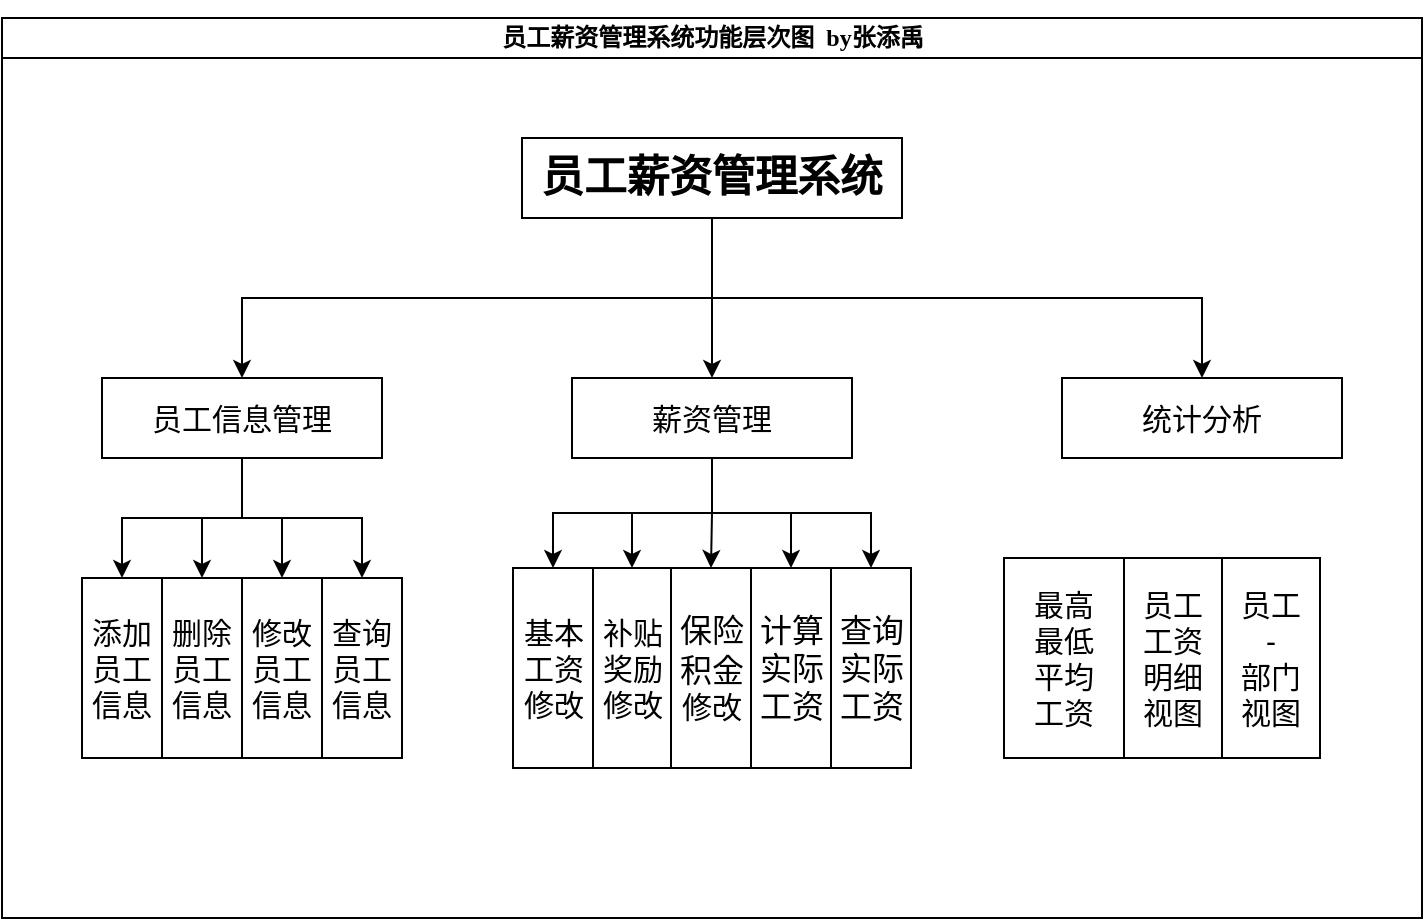 <mxfile version="20.0.1" type="github">
  <diagram id="prtHgNgQTEPvFCAcTncT" name="Page-1">
    <mxGraphModel dx="1038" dy="579" grid="1" gridSize="10" guides="1" tooltips="1" connect="1" arrows="1" fold="1" page="1" pageScale="1" pageWidth="827" pageHeight="1169" math="0" shadow="0">
      <root>
        <mxCell id="0" />
        <mxCell id="1" parent="0" />
        <mxCell id="dNxyNK7c78bLwvsdeMH5-11" value="&lt;p class=&quot;MsoNormal&quot;&gt;&lt;span&gt;&lt;font face=&quot;宋体&quot;&gt;员工薪资管理系统功能层次图&amp;nbsp; by张添禹&lt;/font&gt;&lt;/span&gt;&lt;/p&gt;" style="swimlane;html=1;startSize=20;horizontal=1;containerType=tree;glass=0;" parent="1" vertex="1">
          <mxGeometry x="70" y="70" width="710" height="450" as="geometry" />
        </mxCell>
        <mxCell id="nqi2gOL9OYWzApXovjx8-7" style="edgeStyle=orthogonalEdgeStyle;rounded=0;orthogonalLoop=1;jettySize=auto;html=1;fontSize=15;" edge="1" parent="dNxyNK7c78bLwvsdeMH5-11" source="nqi2gOL9OYWzApXovjx8-1" target="nqi2gOL9OYWzApXovjx8-3">
          <mxGeometry relative="1" as="geometry" />
        </mxCell>
        <mxCell id="nqi2gOL9OYWzApXovjx8-18" style="edgeStyle=orthogonalEdgeStyle;rounded=0;orthogonalLoop=1;jettySize=auto;html=1;entryX=0.5;entryY=0;entryDx=0;entryDy=0;fontSize=15;exitX=0.5;exitY=1;exitDx=0;exitDy=0;" edge="1" parent="dNxyNK7c78bLwvsdeMH5-11" source="nqi2gOL9OYWzApXovjx8-1" target="nqi2gOL9OYWzApXovjx8-4">
          <mxGeometry relative="1" as="geometry" />
        </mxCell>
        <mxCell id="nqi2gOL9OYWzApXovjx8-1" value="&lt;p class=&quot;MsoNormal&quot;&gt;&lt;b&gt;&lt;span style=&quot;font-family: 宋体; font-size: 16pt;&quot;&gt;员工薪资管理系统&lt;/span&gt;&lt;/b&gt;&lt;/p&gt;" style="rounded=0;whiteSpace=wrap;html=1;" vertex="1" parent="dNxyNK7c78bLwvsdeMH5-11">
          <mxGeometry x="260" y="60" width="190" height="40" as="geometry" />
        </mxCell>
        <mxCell id="nqi2gOL9OYWzApXovjx8-33" style="edgeStyle=orthogonalEdgeStyle;rounded=0;orthogonalLoop=1;jettySize=auto;html=1;fontFamily=Helvetica;fontSize=15;exitX=0.5;exitY=1;exitDx=0;exitDy=0;" edge="1" parent="dNxyNK7c78bLwvsdeMH5-11" source="nqi2gOL9OYWzApXovjx8-3" target="nqi2gOL9OYWzApXovjx8-27">
          <mxGeometry relative="1" as="geometry" />
        </mxCell>
        <mxCell id="nqi2gOL9OYWzApXovjx8-34" style="edgeStyle=orthogonalEdgeStyle;rounded=0;orthogonalLoop=1;jettySize=auto;html=1;entryX=0.5;entryY=0;entryDx=0;entryDy=0;fontFamily=Helvetica;fontSize=15;" edge="1" parent="dNxyNK7c78bLwvsdeMH5-11" source="nqi2gOL9OYWzApXovjx8-3" target="nqi2gOL9OYWzApXovjx8-28">
          <mxGeometry relative="1" as="geometry" />
        </mxCell>
        <mxCell id="nqi2gOL9OYWzApXovjx8-35" style="edgeStyle=orthogonalEdgeStyle;rounded=0;orthogonalLoop=1;jettySize=auto;html=1;entryX=0.5;entryY=0;entryDx=0;entryDy=0;fontFamily=Helvetica;fontSize=15;" edge="1" parent="dNxyNK7c78bLwvsdeMH5-11" source="nqi2gOL9OYWzApXovjx8-3" target="nqi2gOL9OYWzApXovjx8-32">
          <mxGeometry relative="1" as="geometry" />
        </mxCell>
        <mxCell id="nqi2gOL9OYWzApXovjx8-36" style="edgeStyle=orthogonalEdgeStyle;rounded=0;orthogonalLoop=1;jettySize=auto;html=1;entryX=0.5;entryY=0;entryDx=0;entryDy=0;fontFamily=Helvetica;fontSize=15;" edge="1" parent="dNxyNK7c78bLwvsdeMH5-11" source="nqi2gOL9OYWzApXovjx8-3" target="nqi2gOL9OYWzApXovjx8-31">
          <mxGeometry relative="1" as="geometry" />
        </mxCell>
        <mxCell id="nqi2gOL9OYWzApXovjx8-43" style="edgeStyle=orthogonalEdgeStyle;rounded=0;orthogonalLoop=1;jettySize=auto;html=1;entryX=0.5;entryY=0;entryDx=0;entryDy=0;fontFamily=Helvetica;fontSize=15;" edge="1" parent="dNxyNK7c78bLwvsdeMH5-11" source="nqi2gOL9OYWzApXovjx8-3" target="nqi2gOL9OYWzApXovjx8-42">
          <mxGeometry relative="1" as="geometry" />
        </mxCell>
        <mxCell id="nqi2gOL9OYWzApXovjx8-3" value="薪资管理" style="rounded=0;whiteSpace=wrap;html=1;fontSize=15;" vertex="1" parent="dNxyNK7c78bLwvsdeMH5-11">
          <mxGeometry x="285" y="180" width="140" height="40" as="geometry" />
        </mxCell>
        <mxCell id="nqi2gOL9OYWzApXovjx8-4" value="统计分析" style="rounded=0;whiteSpace=wrap;html=1;fontSize=15;" vertex="1" parent="dNxyNK7c78bLwvsdeMH5-11">
          <mxGeometry x="530" y="180" width="140" height="40" as="geometry" />
        </mxCell>
        <mxCell id="nqi2gOL9OYWzApXovjx8-23" style="edgeStyle=orthogonalEdgeStyle;rounded=0;orthogonalLoop=1;jettySize=auto;html=1;entryX=0.5;entryY=0;entryDx=0;entryDy=0;fontSize=15;" edge="1" parent="dNxyNK7c78bLwvsdeMH5-11" source="nqi2gOL9OYWzApXovjx8-2" target="nqi2gOL9OYWzApXovjx8-19">
          <mxGeometry relative="1" as="geometry" />
        </mxCell>
        <mxCell id="nqi2gOL9OYWzApXovjx8-24" style="edgeStyle=orthogonalEdgeStyle;rounded=0;orthogonalLoop=1;jettySize=auto;html=1;entryX=0.5;entryY=0;entryDx=0;entryDy=0;fontSize=15;" edge="1" parent="dNxyNK7c78bLwvsdeMH5-11" source="nqi2gOL9OYWzApXovjx8-2" target="nqi2gOL9OYWzApXovjx8-20">
          <mxGeometry relative="1" as="geometry" />
        </mxCell>
        <mxCell id="nqi2gOL9OYWzApXovjx8-25" style="edgeStyle=orthogonalEdgeStyle;rounded=0;orthogonalLoop=1;jettySize=auto;html=1;entryX=0.5;entryY=0;entryDx=0;entryDy=0;fontSize=15;" edge="1" parent="dNxyNK7c78bLwvsdeMH5-11" source="nqi2gOL9OYWzApXovjx8-2" target="nqi2gOL9OYWzApXovjx8-21">
          <mxGeometry relative="1" as="geometry" />
        </mxCell>
        <mxCell id="nqi2gOL9OYWzApXovjx8-26" style="edgeStyle=orthogonalEdgeStyle;rounded=0;orthogonalLoop=1;jettySize=auto;html=1;entryX=0.5;entryY=0;entryDx=0;entryDy=0;fontSize=15;" edge="1" parent="dNxyNK7c78bLwvsdeMH5-11" source="nqi2gOL9OYWzApXovjx8-2" target="nqi2gOL9OYWzApXovjx8-22">
          <mxGeometry relative="1" as="geometry" />
        </mxCell>
        <mxCell id="nqi2gOL9OYWzApXovjx8-2" value="员工信息管理" style="rounded=0;whiteSpace=wrap;html=1;fontSize=15;" vertex="1" parent="dNxyNK7c78bLwvsdeMH5-11">
          <mxGeometry x="50" y="180" width="140" height="40" as="geometry" />
        </mxCell>
        <mxCell id="nqi2gOL9OYWzApXovjx8-16" value="" style="edgeStyle=orthogonalEdgeStyle;rounded=0;orthogonalLoop=1;jettySize=auto;html=1;entryX=0.5;entryY=0;entryDx=0;entryDy=0;exitX=0.5;exitY=1;exitDx=0;exitDy=0;" edge="1" source="nqi2gOL9OYWzApXovjx8-1" target="nqi2gOL9OYWzApXovjx8-2" parent="dNxyNK7c78bLwvsdeMH5-11">
          <mxGeometry relative="1" as="geometry" />
        </mxCell>
        <mxCell id="nqi2gOL9OYWzApXovjx8-19" value="添加员工信息" style="rounded=0;whiteSpace=wrap;html=1;fontSize=15;" vertex="1" parent="dNxyNK7c78bLwvsdeMH5-11">
          <mxGeometry x="40" y="280" width="40" height="90" as="geometry" />
        </mxCell>
        <mxCell id="nqi2gOL9OYWzApXovjx8-22" value="查询员工信息" style="rounded=0;whiteSpace=wrap;html=1;fontSize=15;" vertex="1" parent="dNxyNK7c78bLwvsdeMH5-11">
          <mxGeometry x="160" y="280" width="40" height="90" as="geometry" />
        </mxCell>
        <mxCell id="nqi2gOL9OYWzApXovjx8-21" value="修改员工信息" style="rounded=0;whiteSpace=wrap;html=1;fontSize=15;" vertex="1" parent="dNxyNK7c78bLwvsdeMH5-11">
          <mxGeometry x="120" y="280" width="40" height="90" as="geometry" />
        </mxCell>
        <mxCell id="nqi2gOL9OYWzApXovjx8-20" value="删除员工信息" style="rounded=0;whiteSpace=wrap;html=1;fontSize=15;" vertex="1" parent="dNxyNK7c78bLwvsdeMH5-11">
          <mxGeometry x="80" y="280" width="40" height="90" as="geometry" />
        </mxCell>
        <mxCell id="nqi2gOL9OYWzApXovjx8-27" value="&lt;p class=&quot;MsoNormal&quot;&gt;&lt;span&gt;基本工资&lt;/span&gt;&lt;span style=&quot;background-color: initial;&quot;&gt;修改&lt;/span&gt;&lt;/p&gt;" style="rounded=0;whiteSpace=wrap;html=1;fontSize=15;" vertex="1" parent="dNxyNK7c78bLwvsdeMH5-11">
          <mxGeometry x="255.5" y="275" width="40" height="100" as="geometry" />
        </mxCell>
        <mxCell id="nqi2gOL9OYWzApXovjx8-28" value="&lt;p class=&quot;MsoNormal&quot;&gt;&lt;span style=&quot;background-color: initial;&quot;&gt;补贴奖励&lt;/span&gt;&lt;span style=&quot;background-color: initial;&quot;&gt;修改&lt;/span&gt;&lt;/p&gt;" style="rounded=0;whiteSpace=wrap;html=1;fontSize=15;" vertex="1" parent="dNxyNK7c78bLwvsdeMH5-11">
          <mxGeometry x="295.5" y="275" width="39" height="100" as="geometry" />
        </mxCell>
        <mxCell id="nqi2gOL9OYWzApXovjx8-32" value="&lt;p class=&quot;MsoNormal&quot;&gt;&lt;span style=&quot;font-size: 12pt; background-color: initial;&quot;&gt;计算实际工资&lt;/span&gt;&lt;/p&gt;" style="rounded=0;whiteSpace=wrap;html=1;fontSize=15;" vertex="1" parent="dNxyNK7c78bLwvsdeMH5-11">
          <mxGeometry x="374.5" y="275" width="40" height="100" as="geometry" />
        </mxCell>
        <mxCell id="nqi2gOL9OYWzApXovjx8-31" value="&lt;p class=&quot;MsoNormal&quot;&gt;&lt;span style=&quot;font-size: 12pt; background-color: initial;&quot;&gt;保险&lt;/span&gt;&lt;span style=&quot;background-color: initial; font-size: 12pt;&quot;&gt;积金&lt;/span&gt;&lt;span style=&quot;background-color: initial;&quot;&gt;修改&lt;/span&gt;&lt;/p&gt;" style="rounded=0;whiteSpace=wrap;html=1;fontSize=15;" vertex="1" parent="dNxyNK7c78bLwvsdeMH5-11">
          <mxGeometry x="334.5" y="275" width="40" height="100" as="geometry" />
        </mxCell>
        <mxCell id="nqi2gOL9OYWzApXovjx8-37" value="最高&lt;br&gt;最低&lt;br&gt;平均&lt;br&gt;工资" style="rounded=0;whiteSpace=wrap;html=1;fontFamily=Helvetica;fontSize=15;" vertex="1" parent="dNxyNK7c78bLwvsdeMH5-11">
          <mxGeometry x="501" y="270" width="60" height="100" as="geometry" />
        </mxCell>
        <mxCell id="nqi2gOL9OYWzApXovjx8-39" value="员工&lt;br&gt;工资&lt;br&gt;明细&lt;br&gt;视图" style="rounded=0;whiteSpace=wrap;html=1;fontFamily=Helvetica;fontSize=15;" vertex="1" parent="dNxyNK7c78bLwvsdeMH5-11">
          <mxGeometry x="561" y="270" width="49" height="100" as="geometry" />
        </mxCell>
        <mxCell id="nqi2gOL9OYWzApXovjx8-42" value="&lt;p class=&quot;MsoNormal&quot;&gt;&lt;span style=&quot;font-size: 12pt; background-color: initial;&quot;&gt;查询实际工资&lt;/span&gt;&lt;/p&gt;" style="rounded=0;whiteSpace=wrap;html=1;fontSize=15;" vertex="1" parent="dNxyNK7c78bLwvsdeMH5-11">
          <mxGeometry x="414.5" y="275" width="40" height="100" as="geometry" />
        </mxCell>
        <mxCell id="nqi2gOL9OYWzApXovjx8-44" value="员工&lt;br&gt;-&lt;br&gt;部门&lt;br&gt;视图" style="rounded=0;whiteSpace=wrap;html=1;fontFamily=Helvetica;fontSize=15;" vertex="1" parent="dNxyNK7c78bLwvsdeMH5-11">
          <mxGeometry x="610" y="270" width="49" height="100" as="geometry" />
        </mxCell>
      </root>
    </mxGraphModel>
  </diagram>
</mxfile>
